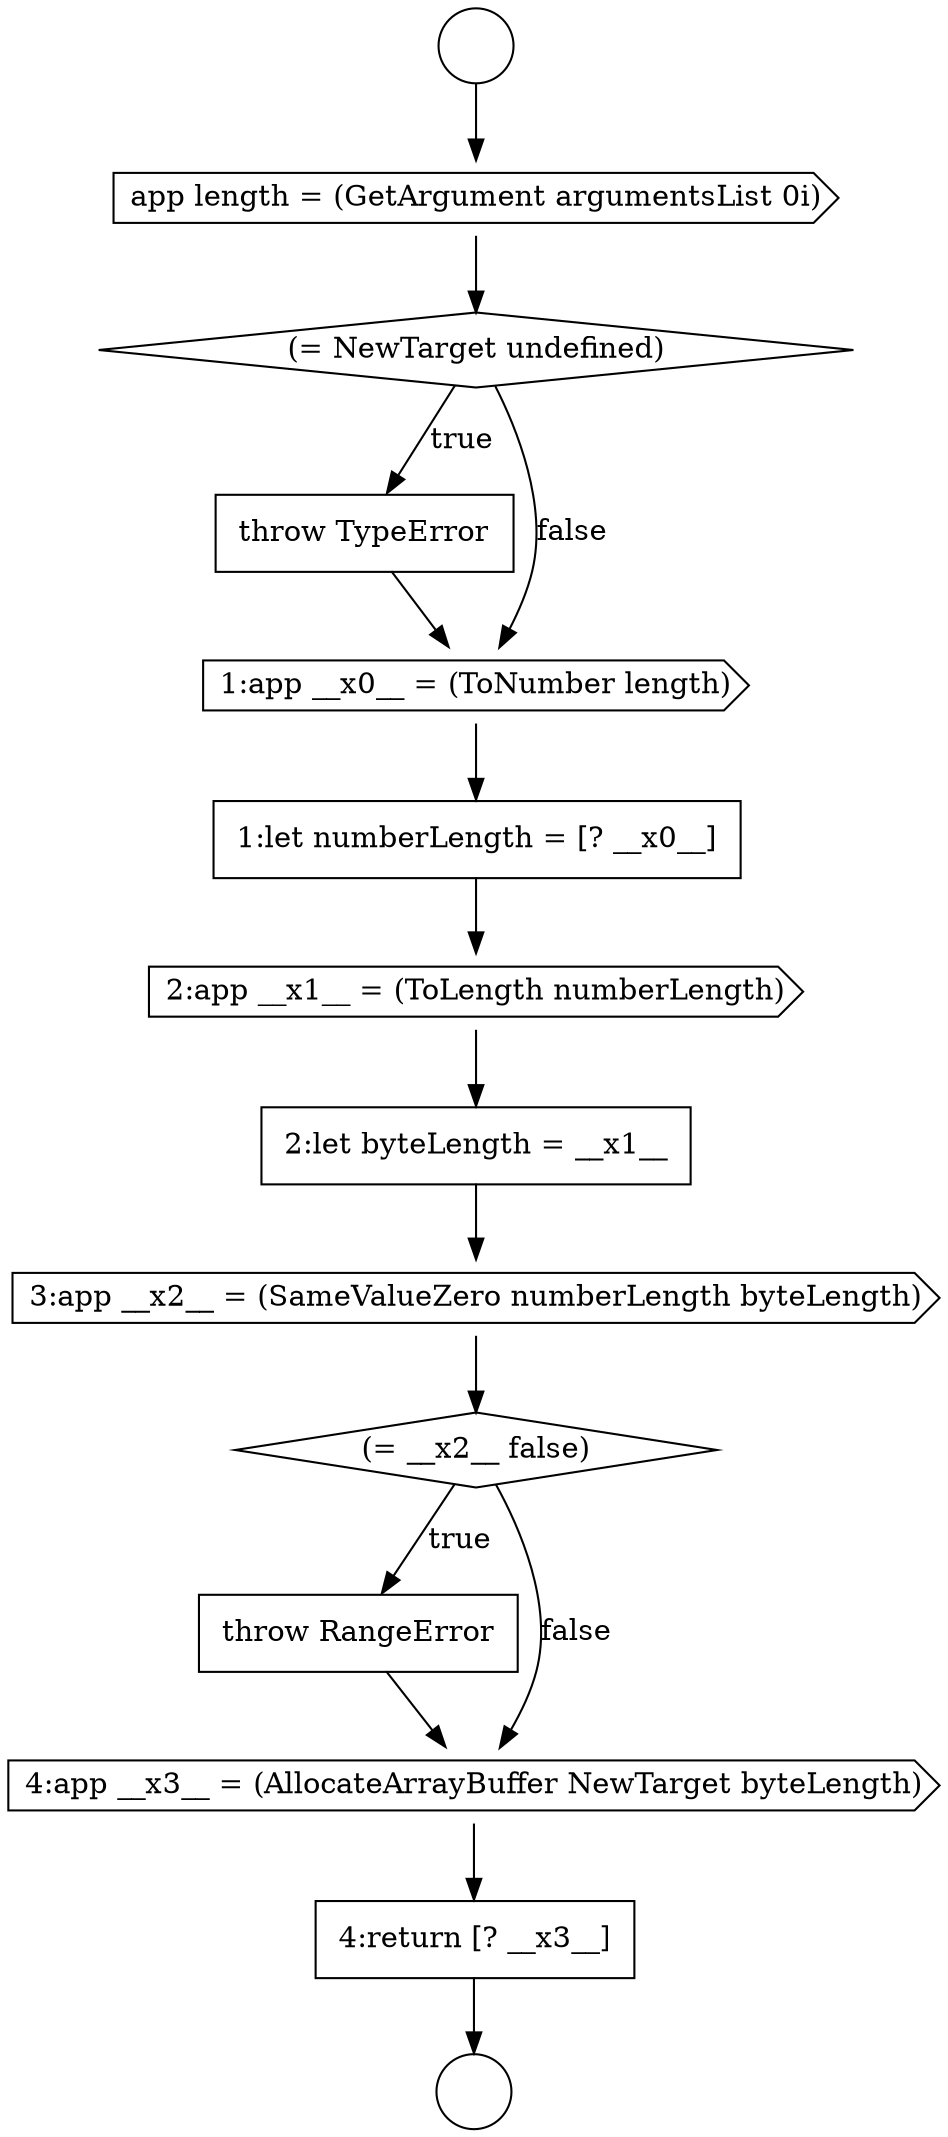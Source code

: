 digraph {
  node15034 [shape=none, margin=0, label=<<font color="black">
    <table border="0" cellborder="1" cellspacing="0" cellpadding="10">
      <tr><td align="left">4:return [? __x3__]</td></tr>
    </table>
  </font>> color="black" fillcolor="white" style=filled]
  node15032 [shape=none, margin=0, label=<<font color="black">
    <table border="0" cellborder="1" cellspacing="0" cellpadding="10">
      <tr><td align="left">throw RangeError</td></tr>
    </table>
  </font>> color="black" fillcolor="white" style=filled]
  node15033 [shape=cds, label=<<font color="black">4:app __x3__ = (AllocateArrayBuffer NewTarget byteLength)</font>> color="black" fillcolor="white" style=filled]
  node15028 [shape=cds, label=<<font color="black">2:app __x1__ = (ToLength numberLength)</font>> color="black" fillcolor="white" style=filled]
  node15023 [shape=cds, label=<<font color="black">app length = (GetArgument argumentsList 0i)</font>> color="black" fillcolor="white" style=filled]
  node15029 [shape=none, margin=0, label=<<font color="black">
    <table border="0" cellborder="1" cellspacing="0" cellpadding="10">
      <tr><td align="left">2:let byteLength = __x1__</td></tr>
    </table>
  </font>> color="black" fillcolor="white" style=filled]
  node15022 [shape=circle label=" " color="black" fillcolor="white" style=filled]
  node15025 [shape=none, margin=0, label=<<font color="black">
    <table border="0" cellborder="1" cellspacing="0" cellpadding="10">
      <tr><td align="left">throw TypeError</td></tr>
    </table>
  </font>> color="black" fillcolor="white" style=filled]
  node15030 [shape=cds, label=<<font color="black">3:app __x2__ = (SameValueZero numberLength byteLength)</font>> color="black" fillcolor="white" style=filled]
  node15031 [shape=diamond, label=<<font color="black">(= __x2__ false)</font>> color="black" fillcolor="white" style=filled]
  node15027 [shape=none, margin=0, label=<<font color="black">
    <table border="0" cellborder="1" cellspacing="0" cellpadding="10">
      <tr><td align="left">1:let numberLength = [? __x0__]</td></tr>
    </table>
  </font>> color="black" fillcolor="white" style=filled]
  node15024 [shape=diamond, label=<<font color="black">(= NewTarget undefined)</font>> color="black" fillcolor="white" style=filled]
  node15021 [shape=circle label=" " color="black" fillcolor="white" style=filled]
  node15026 [shape=cds, label=<<font color="black">1:app __x0__ = (ToNumber length)</font>> color="black" fillcolor="white" style=filled]
  node15025 -> node15026 [ color="black"]
  node15029 -> node15030 [ color="black"]
  node15028 -> node15029 [ color="black"]
  node15023 -> node15024 [ color="black"]
  node15024 -> node15025 [label=<<font color="black">true</font>> color="black"]
  node15024 -> node15026 [label=<<font color="black">false</font>> color="black"]
  node15021 -> node15023 [ color="black"]
  node15026 -> node15027 [ color="black"]
  node15027 -> node15028 [ color="black"]
  node15033 -> node15034 [ color="black"]
  node15032 -> node15033 [ color="black"]
  node15031 -> node15032 [label=<<font color="black">true</font>> color="black"]
  node15031 -> node15033 [label=<<font color="black">false</font>> color="black"]
  node15030 -> node15031 [ color="black"]
  node15034 -> node15022 [ color="black"]
}

